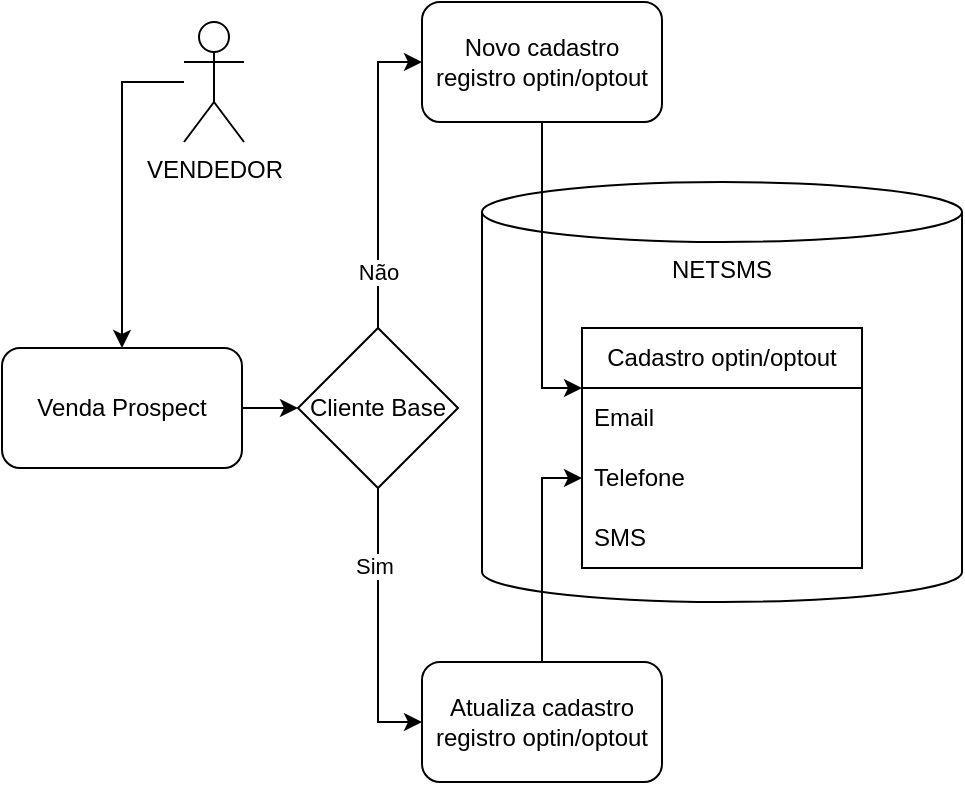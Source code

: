 <mxfile version="24.3.1" type="github">
  <diagram name="NETSales Venda" id="NPQVaTTvWhRDFUkvkyOC">
    <mxGraphModel dx="1050" dy="530" grid="1" gridSize="10" guides="1" tooltips="1" connect="1" arrows="1" fold="1" page="1" pageScale="1" pageWidth="827" pageHeight="1169" math="0" shadow="0">
      <root>
        <mxCell id="0" />
        <mxCell id="1" parent="0" />
        <mxCell id="WPxFGDH8g9c_htjjQB-0-18" value="NETSMS" style="shape=cylinder3;whiteSpace=wrap;html=1;boundedLbl=1;backgroundOutline=1;size=15;verticalAlign=top;" vertex="1" parent="1">
          <mxGeometry x="260" y="110" width="240" height="210" as="geometry" />
        </mxCell>
        <mxCell id="WPxFGDH8g9c_htjjQB-0-19" style="edgeStyle=orthogonalEdgeStyle;rounded=0;orthogonalLoop=1;jettySize=auto;html=1;entryX=0.5;entryY=0;entryDx=0;entryDy=0;" edge="1" parent="1" source="WPxFGDH8g9c_htjjQB-0-1" target="WPxFGDH8g9c_htjjQB-0-2">
          <mxGeometry relative="1" as="geometry">
            <mxPoint x="60" y="60" as="sourcePoint" />
            <Array as="points">
              <mxPoint x="80" y="60" />
            </Array>
          </mxGeometry>
        </mxCell>
        <mxCell id="WPxFGDH8g9c_htjjQB-0-1" value="VENDEDOR" style="shape=umlActor;verticalLabelPosition=bottom;verticalAlign=top;html=1;outlineConnect=0;" vertex="1" parent="1">
          <mxGeometry x="111" y="30" width="30" height="60" as="geometry" />
        </mxCell>
        <mxCell id="WPxFGDH8g9c_htjjQB-0-12" style="edgeStyle=orthogonalEdgeStyle;rounded=0;orthogonalLoop=1;jettySize=auto;html=1;entryX=0;entryY=0.5;entryDx=0;entryDy=0;" edge="1" parent="1" source="WPxFGDH8g9c_htjjQB-0-2" target="WPxFGDH8g9c_htjjQB-0-9">
          <mxGeometry relative="1" as="geometry" />
        </mxCell>
        <mxCell id="WPxFGDH8g9c_htjjQB-0-2" value="Venda Prospect" style="rounded=1;whiteSpace=wrap;html=1;" vertex="1" parent="1">
          <mxGeometry x="20" y="193" width="120" height="60" as="geometry" />
        </mxCell>
        <mxCell id="WPxFGDH8g9c_htjjQB-0-8" style="edgeStyle=orthogonalEdgeStyle;rounded=0;orthogonalLoop=1;jettySize=auto;html=1;entryX=0;entryY=0.25;entryDx=0;entryDy=0;" edge="1" parent="1" source="WPxFGDH8g9c_htjjQB-0-3" target="WPxFGDH8g9c_htjjQB-0-4">
          <mxGeometry relative="1" as="geometry" />
        </mxCell>
        <mxCell id="WPxFGDH8g9c_htjjQB-0-3" value="Novo cadastro registro optin/optout" style="rounded=1;whiteSpace=wrap;html=1;" vertex="1" parent="1">
          <mxGeometry x="230" y="20" width="120" height="60" as="geometry" />
        </mxCell>
        <mxCell id="WPxFGDH8g9c_htjjQB-0-4" value="Cadastro optin/optout" style="swimlane;fontStyle=0;childLayout=stackLayout;horizontal=1;startSize=30;horizontalStack=0;resizeParent=1;resizeParentMax=0;resizeLast=0;collapsible=1;marginBottom=0;whiteSpace=wrap;html=1;" vertex="1" parent="1">
          <mxGeometry x="310" y="183" width="140" height="120" as="geometry" />
        </mxCell>
        <mxCell id="WPxFGDH8g9c_htjjQB-0-5" value="Email" style="text;strokeColor=none;fillColor=none;align=left;verticalAlign=middle;spacingLeft=4;spacingRight=4;overflow=hidden;points=[[0,0.5],[1,0.5]];portConstraint=eastwest;rotatable=0;whiteSpace=wrap;html=1;" vertex="1" parent="WPxFGDH8g9c_htjjQB-0-4">
          <mxGeometry y="30" width="140" height="30" as="geometry" />
        </mxCell>
        <mxCell id="WPxFGDH8g9c_htjjQB-0-6" value="Telefone" style="text;strokeColor=none;fillColor=none;align=left;verticalAlign=middle;spacingLeft=4;spacingRight=4;overflow=hidden;points=[[0,0.5],[1,0.5]];portConstraint=eastwest;rotatable=0;whiteSpace=wrap;html=1;" vertex="1" parent="WPxFGDH8g9c_htjjQB-0-4">
          <mxGeometry y="60" width="140" height="30" as="geometry" />
        </mxCell>
        <mxCell id="WPxFGDH8g9c_htjjQB-0-7" value="SMS" style="text;strokeColor=none;fillColor=none;align=left;verticalAlign=middle;spacingLeft=4;spacingRight=4;overflow=hidden;points=[[0,0.5],[1,0.5]];portConstraint=eastwest;rotatable=0;whiteSpace=wrap;html=1;" vertex="1" parent="WPxFGDH8g9c_htjjQB-0-4">
          <mxGeometry y="90" width="140" height="30" as="geometry" />
        </mxCell>
        <mxCell id="WPxFGDH8g9c_htjjQB-0-10" style="edgeStyle=orthogonalEdgeStyle;rounded=0;orthogonalLoop=1;jettySize=auto;html=1;entryX=0;entryY=0.5;entryDx=0;entryDy=0;exitX=0.5;exitY=0;exitDx=0;exitDy=0;" edge="1" parent="1" source="WPxFGDH8g9c_htjjQB-0-9" target="WPxFGDH8g9c_htjjQB-0-3">
          <mxGeometry relative="1" as="geometry" />
        </mxCell>
        <mxCell id="WPxFGDH8g9c_htjjQB-0-11" value="Não" style="edgeLabel;html=1;align=center;verticalAlign=middle;resizable=0;points=[];" vertex="1" connectable="0" parent="WPxFGDH8g9c_htjjQB-0-10">
          <mxGeometry x="-0.639" relative="1" as="geometry">
            <mxPoint as="offset" />
          </mxGeometry>
        </mxCell>
        <mxCell id="WPxFGDH8g9c_htjjQB-0-14" style="edgeStyle=orthogonalEdgeStyle;rounded=0;orthogonalLoop=1;jettySize=auto;html=1;entryX=0;entryY=0.5;entryDx=0;entryDy=0;exitX=0.5;exitY=1;exitDx=0;exitDy=0;" edge="1" parent="1" source="WPxFGDH8g9c_htjjQB-0-9" target="WPxFGDH8g9c_htjjQB-0-13">
          <mxGeometry relative="1" as="geometry" />
        </mxCell>
        <mxCell id="WPxFGDH8g9c_htjjQB-0-15" value="Sim" style="edgeLabel;html=1;align=center;verticalAlign=middle;resizable=0;points=[];" vertex="1" connectable="0" parent="WPxFGDH8g9c_htjjQB-0-14">
          <mxGeometry x="-0.44" y="-2" relative="1" as="geometry">
            <mxPoint as="offset" />
          </mxGeometry>
        </mxCell>
        <mxCell id="WPxFGDH8g9c_htjjQB-0-9" value="Cliente Base" style="rhombus;whiteSpace=wrap;html=1;" vertex="1" parent="1">
          <mxGeometry x="168" y="183" width="80" height="80" as="geometry" />
        </mxCell>
        <mxCell id="WPxFGDH8g9c_htjjQB-0-13" value="Atualiza cadastro registro optin/optout" style="rounded=1;whiteSpace=wrap;html=1;" vertex="1" parent="1">
          <mxGeometry x="230" y="350" width="120" height="60" as="geometry" />
        </mxCell>
        <mxCell id="WPxFGDH8g9c_htjjQB-0-16" style="edgeStyle=orthogonalEdgeStyle;rounded=0;orthogonalLoop=1;jettySize=auto;html=1;entryX=0;entryY=0.5;entryDx=0;entryDy=0;" edge="1" parent="1" source="WPxFGDH8g9c_htjjQB-0-13" target="WPxFGDH8g9c_htjjQB-0-6">
          <mxGeometry relative="1" as="geometry" />
        </mxCell>
      </root>
    </mxGraphModel>
  </diagram>
</mxfile>
